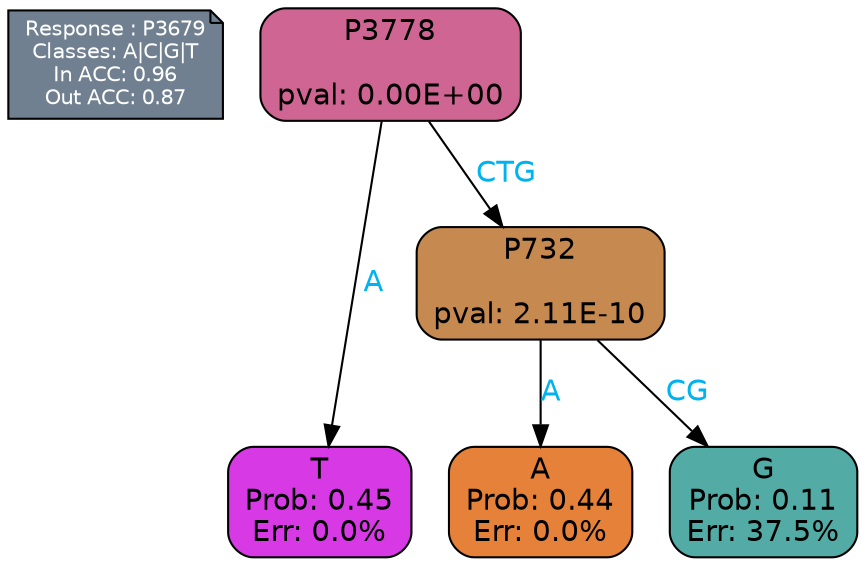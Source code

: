 digraph Tree {
node [shape=box, style="filled, rounded", color="black", fontname=helvetica] ;
graph [ranksep=equally, splines=polylines, bgcolor=transparent, dpi=600] ;
edge [fontname=helvetica] ;
LEGEND [label="Response : P3679
Classes: A|C|G|T
In ACC: 0.96
Out ACC: 0.87
",shape=note,align=left,style=filled,fillcolor="slategray",fontcolor="white",fontsize=10];1 [label="P3778

pval: 0.00E+00", fillcolor="#ce6592"] ;
2 [label="T
Prob: 0.45
Err: 0.0%", fillcolor="#d739e5"] ;
3 [label="P732

pval: 2.11E-10", fillcolor="#c6894f"] ;
4 [label="A
Prob: 0.44
Err: 0.0%", fillcolor="#e58139"] ;
5 [label="G
Prob: 0.11
Err: 37.5%", fillcolor="#52aba4"] ;
1 -> 2 [label="A",fontcolor=deepskyblue2] ;
1 -> 3 [label="CTG",fontcolor=deepskyblue2] ;
3 -> 4 [label="A",fontcolor=deepskyblue2] ;
3 -> 5 [label="CG",fontcolor=deepskyblue2] ;
{rank = same; 2;4;5;}{rank = same; LEGEND;1;}}